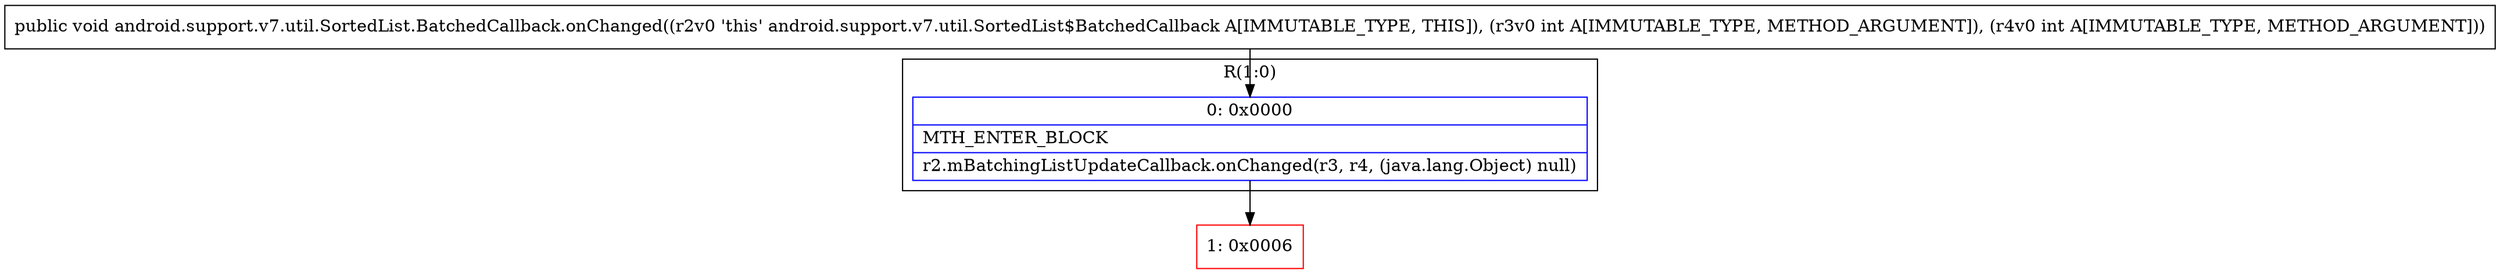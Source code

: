 digraph "CFG forandroid.support.v7.util.SortedList.BatchedCallback.onChanged(II)V" {
subgraph cluster_Region_2056444956 {
label = "R(1:0)";
node [shape=record,color=blue];
Node_0 [shape=record,label="{0\:\ 0x0000|MTH_ENTER_BLOCK\l|r2.mBatchingListUpdateCallback.onChanged(r3, r4, (java.lang.Object) null)\l}"];
}
Node_1 [shape=record,color=red,label="{1\:\ 0x0006}"];
MethodNode[shape=record,label="{public void android.support.v7.util.SortedList.BatchedCallback.onChanged((r2v0 'this' android.support.v7.util.SortedList$BatchedCallback A[IMMUTABLE_TYPE, THIS]), (r3v0 int A[IMMUTABLE_TYPE, METHOD_ARGUMENT]), (r4v0 int A[IMMUTABLE_TYPE, METHOD_ARGUMENT])) }"];
MethodNode -> Node_0;
Node_0 -> Node_1;
}

